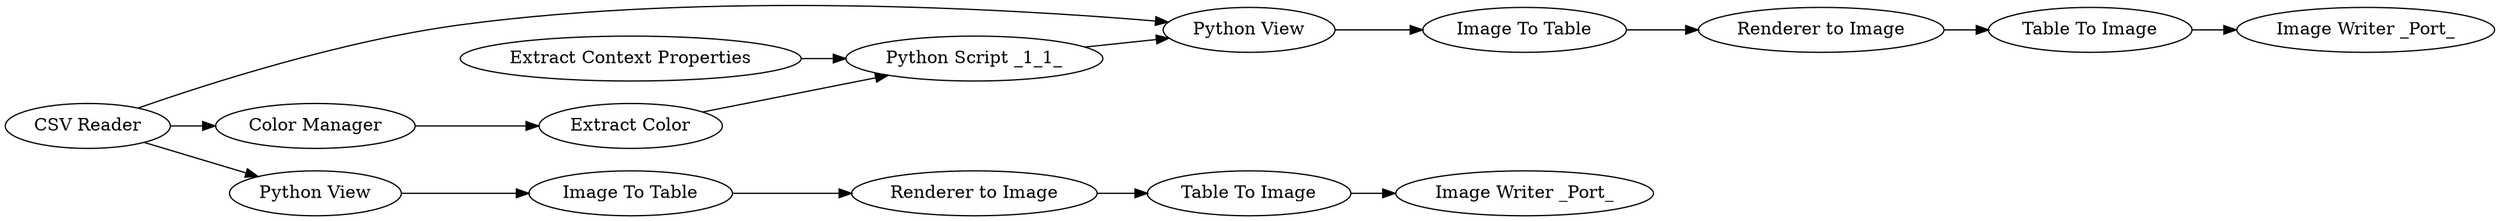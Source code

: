 digraph {
	255 -> 256
	261 -> 260
	4 -> 2
	259 -> 261
	25 -> 7
	256 -> 254
	257 -> 255
	25 -> 258
	258 -> 257
	260 -> 262
	24 -> 2
	2 -> 263
	263 -> 259
	7 -> 24
	25 -> 263
	260 [label="Table To Image"]
	24 [label="Extract Color"]
	263 [label="Python View"]
	256 [label="Table To Image"]
	262 [label="Image Writer _Port_"]
	7 [label="Color Manager"]
	258 [label="Python View"]
	261 [label="Renderer to Image"]
	255 [label="Renderer to Image"]
	4 [label="Extract Context Properties"]
	25 [label="CSV Reader"]
	257 [label="Image To Table"]
	259 [label="Image To Table"]
	2 [label="Python Script _1_1_"]
	254 [label="Image Writer _Port_"]
	rankdir=LR
}
